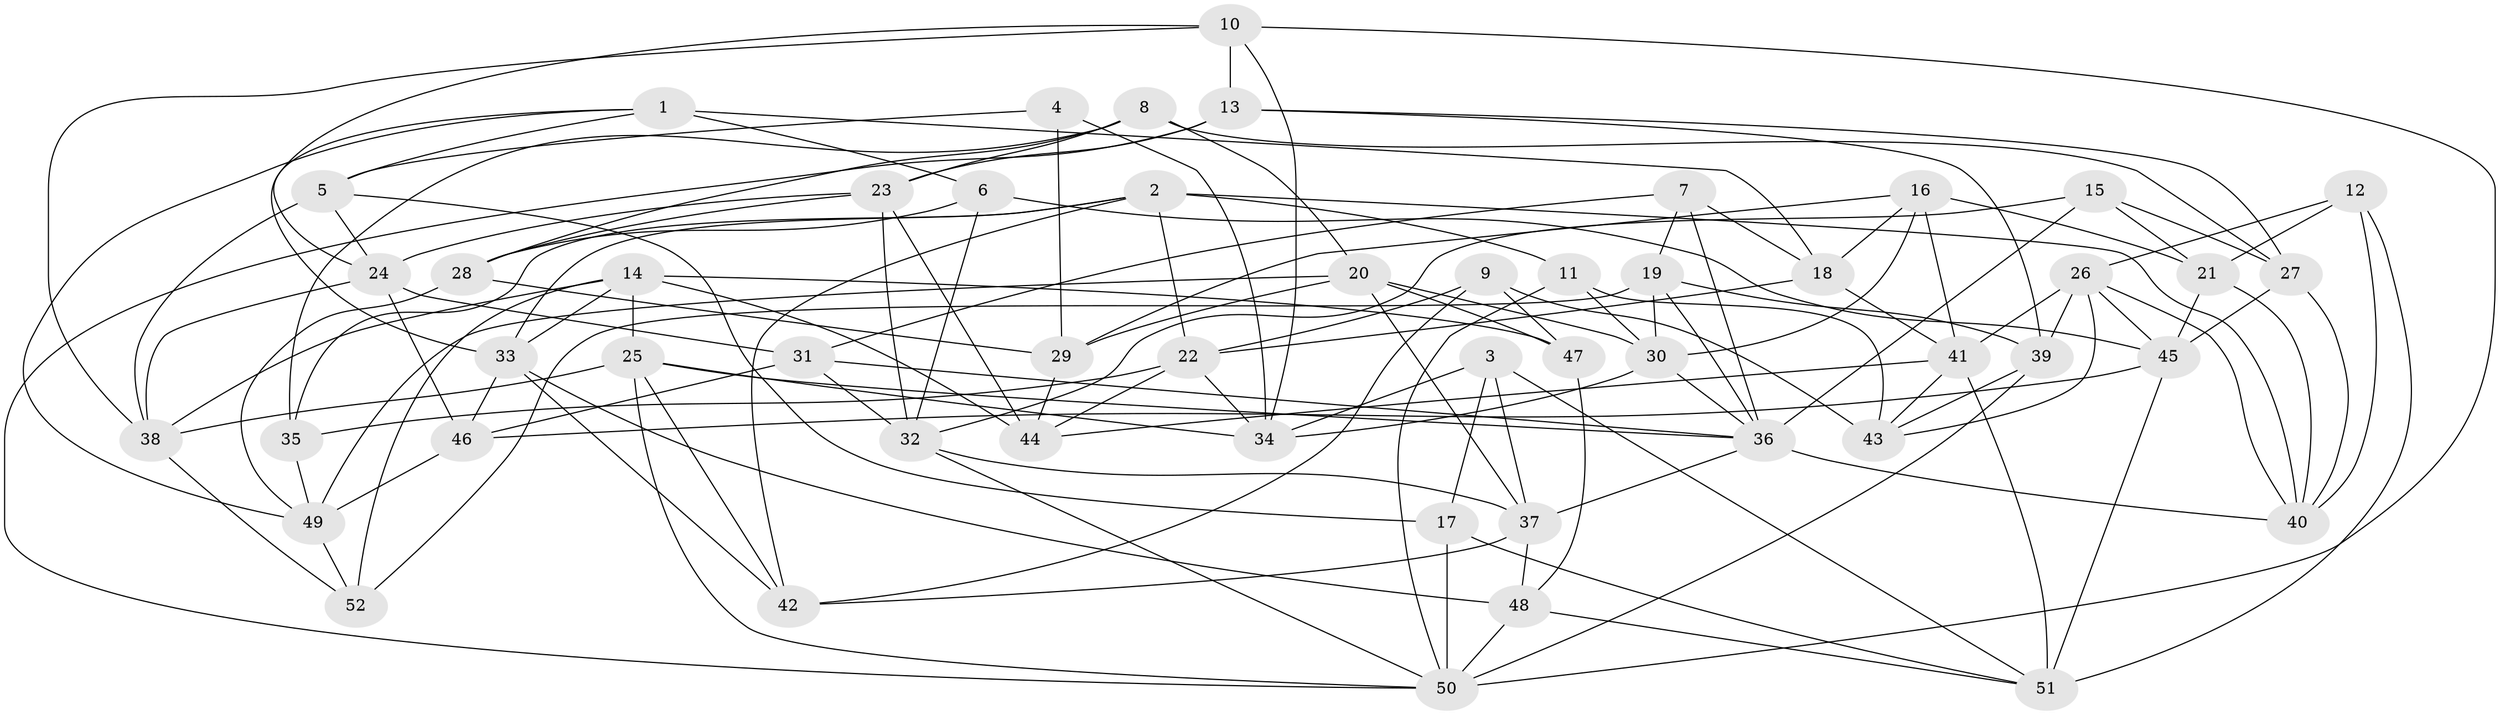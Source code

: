 // original degree distribution, {4: 1.0}
// Generated by graph-tools (version 1.1) at 2025/02/03/09/25 03:02:57]
// undirected, 52 vertices, 136 edges
graph export_dot {
graph [start="1"]
  node [color=gray90,style=filled];
  1;
  2;
  3;
  4;
  5;
  6;
  7;
  8;
  9;
  10;
  11;
  12;
  13;
  14;
  15;
  16;
  17;
  18;
  19;
  20;
  21;
  22;
  23;
  24;
  25;
  26;
  27;
  28;
  29;
  30;
  31;
  32;
  33;
  34;
  35;
  36;
  37;
  38;
  39;
  40;
  41;
  42;
  43;
  44;
  45;
  46;
  47;
  48;
  49;
  50;
  51;
  52;
  1 -- 5 [weight=1.0];
  1 -- 6 [weight=1.0];
  1 -- 18 [weight=2.0];
  1 -- 33 [weight=1.0];
  1 -- 49 [weight=1.0];
  2 -- 11 [weight=1.0];
  2 -- 22 [weight=1.0];
  2 -- 33 [weight=1.0];
  2 -- 35 [weight=1.0];
  2 -- 40 [weight=1.0];
  2 -- 42 [weight=1.0];
  3 -- 17 [weight=1.0];
  3 -- 34 [weight=1.0];
  3 -- 37 [weight=1.0];
  3 -- 51 [weight=1.0];
  4 -- 5 [weight=1.0];
  4 -- 29 [weight=2.0];
  4 -- 34 [weight=1.0];
  5 -- 17 [weight=2.0];
  5 -- 24 [weight=1.0];
  5 -- 38 [weight=1.0];
  6 -- 28 [weight=1.0];
  6 -- 32 [weight=1.0];
  6 -- 45 [weight=1.0];
  7 -- 18 [weight=1.0];
  7 -- 19 [weight=1.0];
  7 -- 31 [weight=1.0];
  7 -- 36 [weight=1.0];
  8 -- 20 [weight=1.0];
  8 -- 23 [weight=1.0];
  8 -- 27 [weight=2.0];
  8 -- 28 [weight=1.0];
  8 -- 35 [weight=1.0];
  9 -- 22 [weight=1.0];
  9 -- 42 [weight=2.0];
  9 -- 43 [weight=2.0];
  9 -- 47 [weight=1.0];
  10 -- 13 [weight=2.0];
  10 -- 24 [weight=1.0];
  10 -- 34 [weight=1.0];
  10 -- 38 [weight=1.0];
  10 -- 50 [weight=1.0];
  11 -- 30 [weight=1.0];
  11 -- 43 [weight=1.0];
  11 -- 50 [weight=1.0];
  12 -- 21 [weight=1.0];
  12 -- 26 [weight=1.0];
  12 -- 40 [weight=1.0];
  12 -- 51 [weight=1.0];
  13 -- 23 [weight=1.0];
  13 -- 27 [weight=1.0];
  13 -- 39 [weight=1.0];
  13 -- 50 [weight=1.0];
  14 -- 25 [weight=1.0];
  14 -- 33 [weight=1.0];
  14 -- 38 [weight=1.0];
  14 -- 44 [weight=2.0];
  14 -- 47 [weight=1.0];
  14 -- 52 [weight=2.0];
  15 -- 21 [weight=1.0];
  15 -- 27 [weight=1.0];
  15 -- 32 [weight=1.0];
  15 -- 36 [weight=1.0];
  16 -- 18 [weight=1.0];
  16 -- 21 [weight=2.0];
  16 -- 29 [weight=1.0];
  16 -- 30 [weight=1.0];
  16 -- 41 [weight=1.0];
  17 -- 50 [weight=2.0];
  17 -- 51 [weight=1.0];
  18 -- 22 [weight=1.0];
  18 -- 41 [weight=1.0];
  19 -- 30 [weight=1.0];
  19 -- 36 [weight=1.0];
  19 -- 39 [weight=2.0];
  19 -- 52 [weight=1.0];
  20 -- 29 [weight=1.0];
  20 -- 30 [weight=1.0];
  20 -- 37 [weight=1.0];
  20 -- 47 [weight=1.0];
  20 -- 49 [weight=1.0];
  21 -- 40 [weight=1.0];
  21 -- 45 [weight=1.0];
  22 -- 34 [weight=1.0];
  22 -- 35 [weight=1.0];
  22 -- 44 [weight=1.0];
  23 -- 24 [weight=1.0];
  23 -- 28 [weight=1.0];
  23 -- 32 [weight=1.0];
  23 -- 44 [weight=1.0];
  24 -- 31 [weight=1.0];
  24 -- 38 [weight=1.0];
  24 -- 46 [weight=1.0];
  25 -- 34 [weight=1.0];
  25 -- 36 [weight=1.0];
  25 -- 38 [weight=1.0];
  25 -- 42 [weight=1.0];
  25 -- 50 [weight=1.0];
  26 -- 39 [weight=1.0];
  26 -- 40 [weight=1.0];
  26 -- 41 [weight=1.0];
  26 -- 43 [weight=1.0];
  26 -- 45 [weight=1.0];
  27 -- 40 [weight=1.0];
  27 -- 45 [weight=1.0];
  28 -- 29 [weight=1.0];
  28 -- 49 [weight=2.0];
  29 -- 44 [weight=1.0];
  30 -- 34 [weight=1.0];
  30 -- 36 [weight=1.0];
  31 -- 32 [weight=1.0];
  31 -- 36 [weight=1.0];
  31 -- 46 [weight=2.0];
  32 -- 37 [weight=1.0];
  32 -- 50 [weight=1.0];
  33 -- 42 [weight=1.0];
  33 -- 46 [weight=1.0];
  33 -- 48 [weight=1.0];
  35 -- 49 [weight=1.0];
  36 -- 37 [weight=1.0];
  36 -- 40 [weight=1.0];
  37 -- 42 [weight=1.0];
  37 -- 48 [weight=1.0];
  38 -- 52 [weight=1.0];
  39 -- 43 [weight=1.0];
  39 -- 50 [weight=1.0];
  41 -- 43 [weight=1.0];
  41 -- 44 [weight=1.0];
  41 -- 51 [weight=1.0];
  45 -- 46 [weight=1.0];
  45 -- 51 [weight=1.0];
  46 -- 49 [weight=1.0];
  47 -- 48 [weight=1.0];
  48 -- 50 [weight=2.0];
  48 -- 51 [weight=1.0];
  49 -- 52 [weight=2.0];
}
